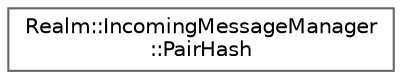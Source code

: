 digraph "Graphical Class Hierarchy"
{
 // LATEX_PDF_SIZE
  bgcolor="transparent";
  edge [fontname=Helvetica,fontsize=10,labelfontname=Helvetica,labelfontsize=10];
  node [fontname=Helvetica,fontsize=10,shape=box,height=0.2,width=0.4];
  rankdir="LR";
  Node0 [id="Node000000",label="Realm::IncomingMessageManager\l::PairHash",height=0.2,width=0.4,color="grey40", fillcolor="white", style="filled",URL="$structRealm_1_1IncomingMessageManager_1_1PairHash.html",tooltip=" "];
}
